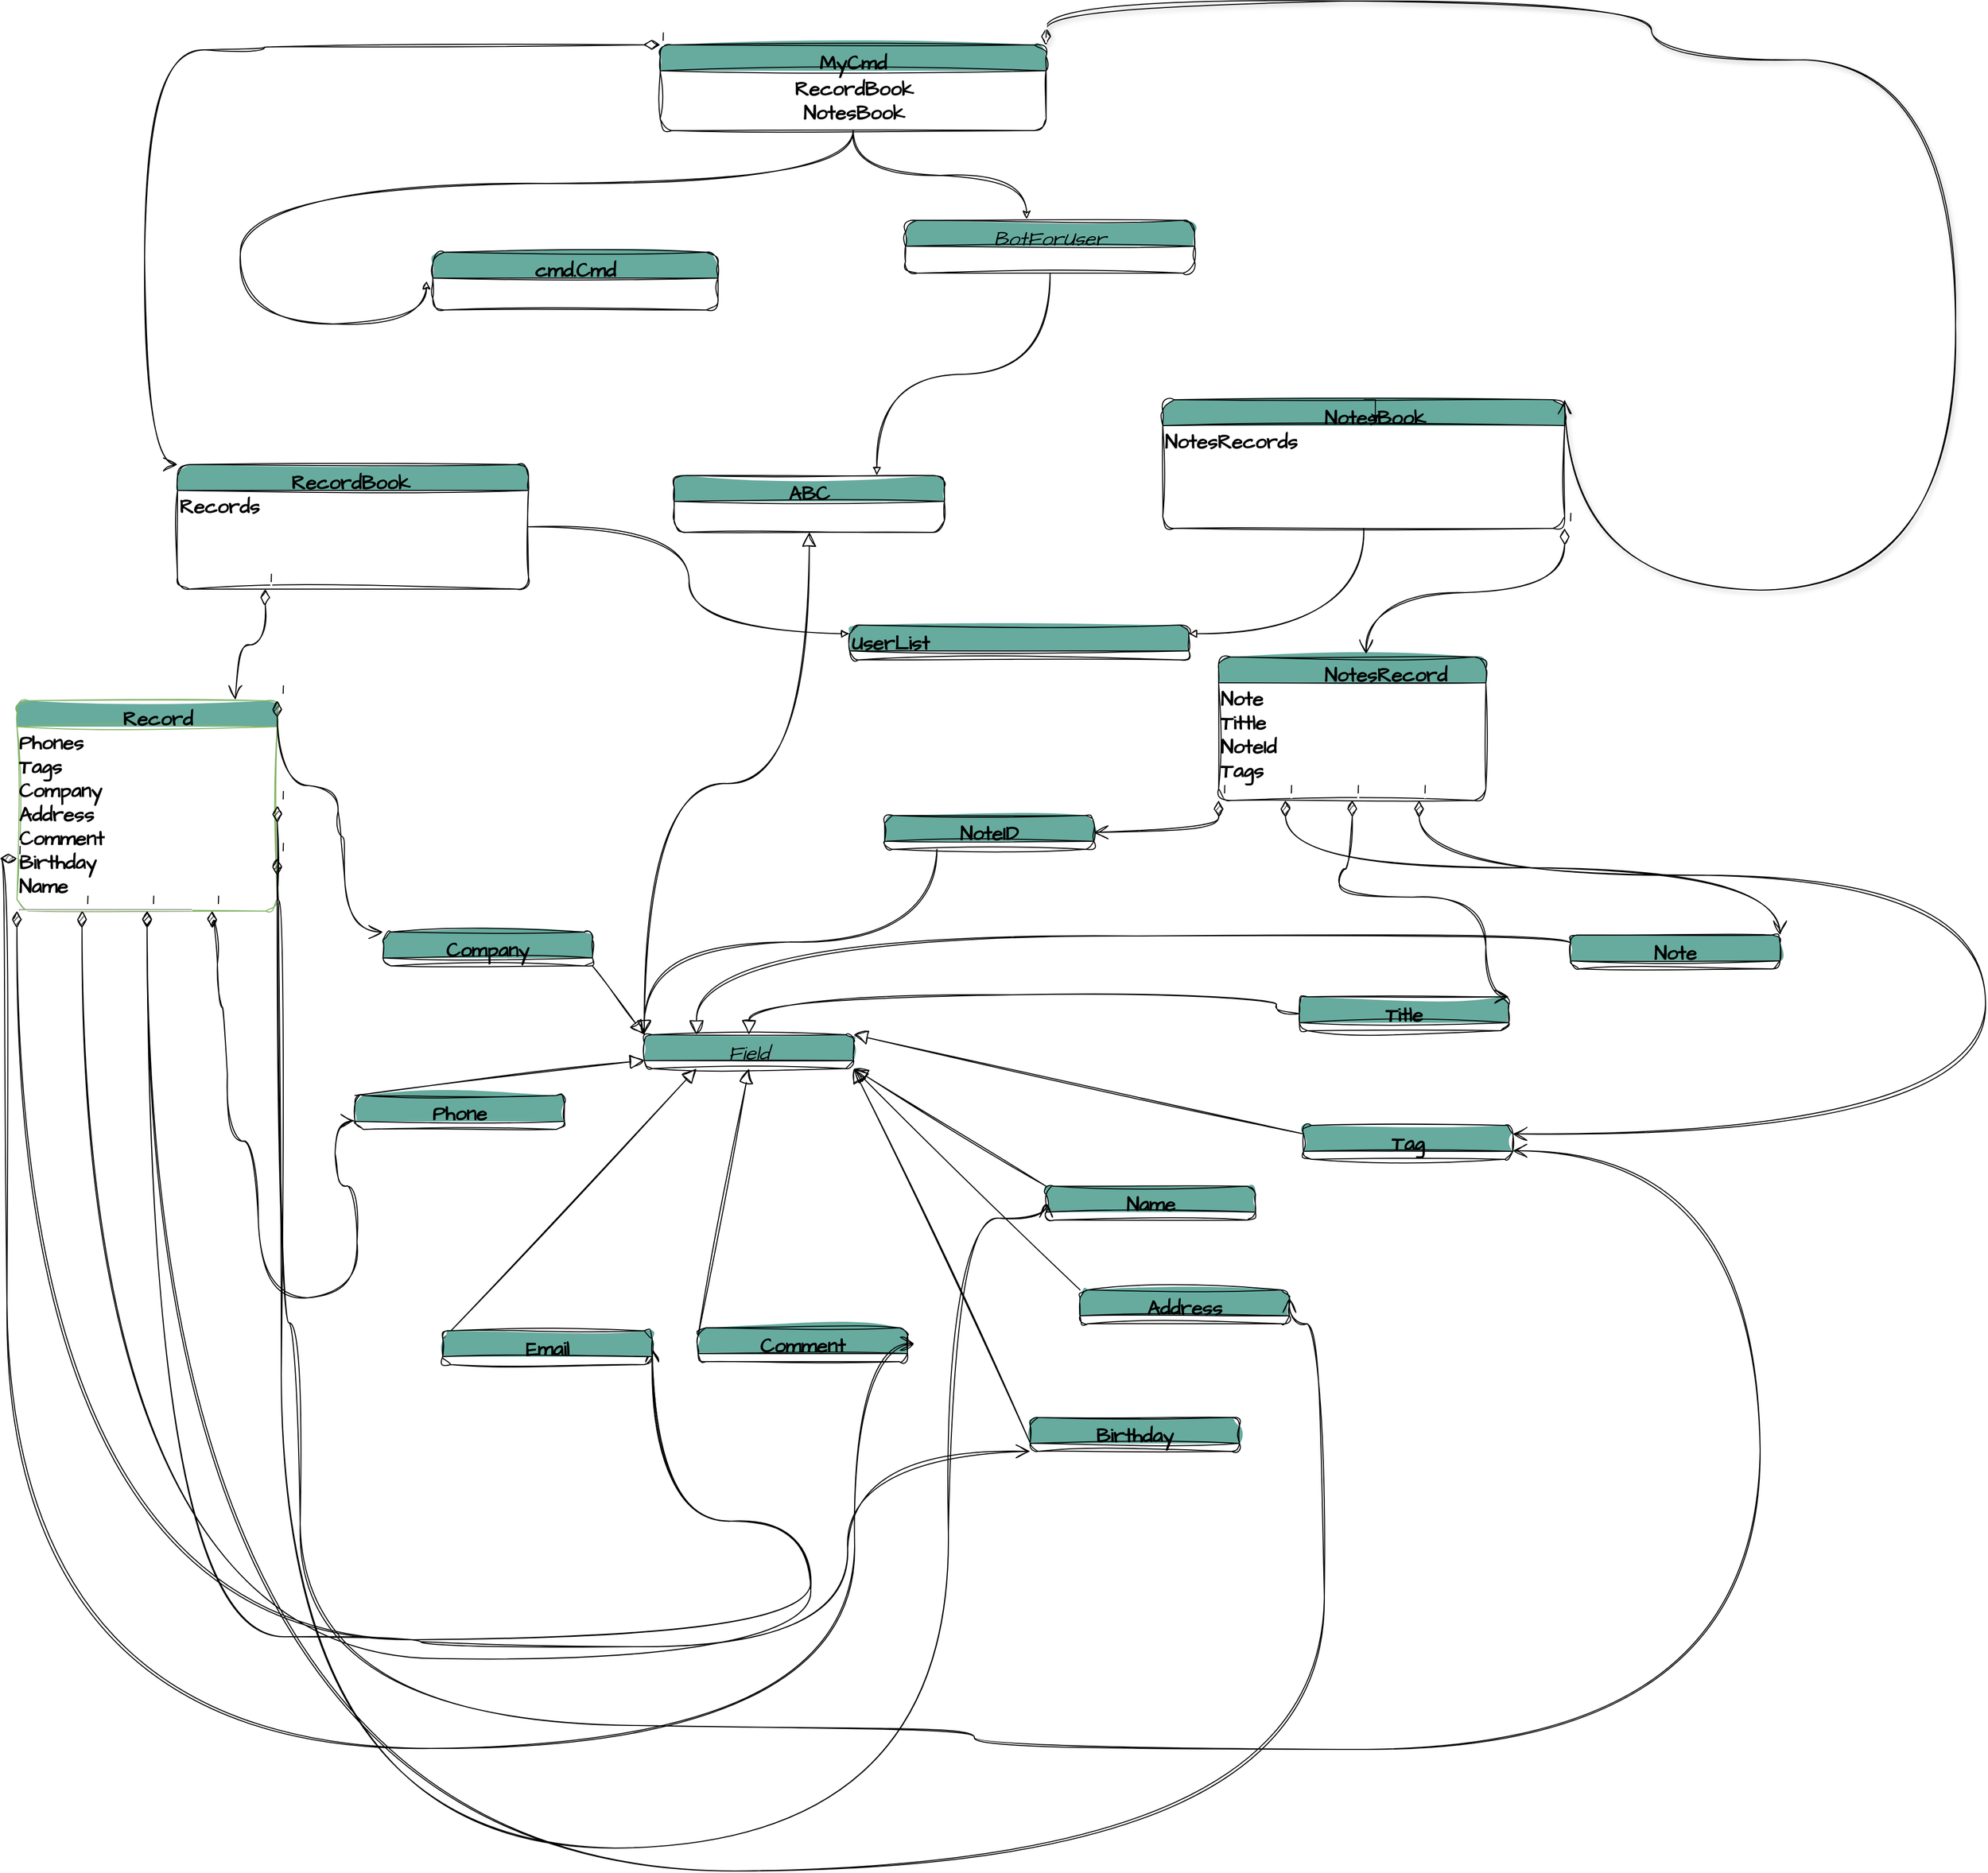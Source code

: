 <mxfile version="22.1.15" type="device">
  <diagram name="Page-1" id="c4acf3e9-155e-7222-9cf6-157b1a14988f">
    <mxGraphModel dx="1434" dy="1880" grid="0" gridSize="10" guides="1" tooltips="1" connect="1" arrows="1" fold="1" page="1" pageScale="1" pageWidth="850" pageHeight="1100" background="none" math="0" shadow="0">
      <root>
        <mxCell id="0" />
        <mxCell id="1" parent="0" />
        <mxCell id="hopD-SCEnYGvzA_qel6d-4" value="Field" style="swimlane;fontStyle=2;align=center;verticalAlign=top;childLayout=stackLayout;horizontal=1;startSize=26;horizontalStack=0;resizeParent=1;resizeParentMax=0;resizeLast=0;collapsible=1;marginBottom=0;whiteSpace=wrap;html=1;sketch=1;hachureGap=4;jiggle=2;curveFitting=1;fontFamily=Architects Daughter;fontSource=https%3A%2F%2Ffonts.googleapis.com%2Fcss%3Ffamily%3DArchitects%2BDaughter;fontSize=20;swimlaneFillColor=none;labelBackgroundColor=none;rounded=1;fillStyle=solid;fillColor=#67AB9F;" parent="1" vertex="1">
          <mxGeometry x="755" y="153" width="210" height="34" as="geometry">
            <mxRectangle x="470" y="540" width="80" height="40" as="alternateBounds" />
          </mxGeometry>
        </mxCell>
        <mxCell id="hopD-SCEnYGvzA_qel6d-12" value="ABC" style="swimlane;fontStyle=1;align=center;verticalAlign=top;childLayout=stackLayout;horizontal=1;startSize=26;horizontalStack=0;resizeParent=1;resizeParentMax=0;resizeLast=0;collapsible=1;marginBottom=0;whiteSpace=wrap;html=1;sketch=1;hachureGap=4;jiggle=2;curveFitting=1;fontFamily=Architects Daughter;fontSource=https%3A%2F%2Ffonts.googleapis.com%2Fcss%3Ffamily%3DArchitects%2BDaughter;fontSize=20;swimlaneFillColor=none;labelBackgroundColor=none;rounded=1;fillStyle=solid;fillColor=#67AB9F;" parent="1" vertex="1">
          <mxGeometry x="785" y="-408" width="271" height="57" as="geometry">
            <mxRectangle x="470" y="540" width="80" height="40" as="alternateBounds" />
          </mxGeometry>
        </mxCell>
        <mxCell id="hopD-SCEnYGvzA_qel6d-14" value="" style="endArrow=block;endFill=0;endSize=12;html=1;rounded=0;sketch=1;hachureGap=4;jiggle=2;curveFitting=1;fontFamily=Architects Daughter;fontSource=https%3A%2F%2Ffonts.googleapis.com%2Fcss%3Ffamily%3DArchitects%2BDaughter;fontSize=16;entryX=0.5;entryY=1;entryDx=0;entryDy=0;edgeStyle=orthogonalEdgeStyle;curved=1;startArrow=none;startFill=0;exitX=0;exitY=0;exitDx=0;exitDy=0;" parent="1" source="hopD-SCEnYGvzA_qel6d-4" target="hopD-SCEnYGvzA_qel6d-12" edge="1">
          <mxGeometry width="160" relative="1" as="geometry">
            <mxPoint x="847" y="472" as="sourcePoint" />
            <mxPoint x="1007" y="471.5" as="targetPoint" />
          </mxGeometry>
        </mxCell>
        <mxCell id="hopD-SCEnYGvzA_qel6d-15" value="Tag" style="swimlane;fontStyle=1;align=center;verticalAlign=top;childLayout=stackLayout;horizontal=1;startSize=26;horizontalStack=0;resizeParent=1;resizeParentMax=0;resizeLast=0;collapsible=1;marginBottom=0;whiteSpace=wrap;html=1;sketch=1;hachureGap=4;jiggle=2;curveFitting=1;fontFamily=Architects Daughter;fontSource=https%3A%2F%2Ffonts.googleapis.com%2Fcss%3Ffamily%3DArchitects%2BDaughter;fontSize=20;swimlaneFillColor=none;labelBackgroundColor=none;rounded=1;fillStyle=solid;gradientColor=none;fillColor=#67AB9F;" parent="1" vertex="1">
          <mxGeometry x="1416" y="244" width="210" height="34" as="geometry">
            <mxRectangle x="470" y="540" width="80" height="40" as="alternateBounds" />
          </mxGeometry>
        </mxCell>
        <mxCell id="hopD-SCEnYGvzA_qel6d-16" value="Company" style="swimlane;fontStyle=1;align=center;verticalAlign=top;childLayout=stackLayout;horizontal=1;startSize=26;horizontalStack=0;resizeParent=1;resizeParentMax=0;resizeLast=0;collapsible=1;marginBottom=0;whiteSpace=wrap;html=1;sketch=1;hachureGap=4;jiggle=2;curveFitting=1;fontFamily=Architects Daughter;fontSource=https%3A%2F%2Ffonts.googleapis.com%2Fcss%3Ffamily%3DArchitects%2BDaughter;fontSize=20;swimlaneFillColor=none;labelBackgroundColor=none;rounded=1;fillStyle=solid;fillColor=#67AB9F;" parent="1" vertex="1">
          <mxGeometry x="493" y="50" width="210" height="34" as="geometry">
            <mxRectangle x="470" y="540" width="80" height="40" as="alternateBounds" />
          </mxGeometry>
        </mxCell>
        <mxCell id="hopD-SCEnYGvzA_qel6d-17" value="Phone" style="swimlane;fontStyle=1;align=center;verticalAlign=top;childLayout=stackLayout;horizontal=1;startSize=26;horizontalStack=0;resizeParent=1;resizeParentMax=0;resizeLast=0;collapsible=1;marginBottom=0;whiteSpace=wrap;html=1;sketch=1;hachureGap=4;jiggle=2;curveFitting=1;fontFamily=Architects Daughter;fontSource=https%3A%2F%2Ffonts.googleapis.com%2Fcss%3Ffamily%3DArchitects%2BDaughter;fontSize=20;swimlaneFillColor=none;labelBackgroundColor=none;rounded=1;fillStyle=solid;fillColor=#67AB9F;" parent="1" vertex="1">
          <mxGeometry x="465" y="214" width="210" height="34" as="geometry">
            <mxRectangle x="470" y="540" width="80" height="40" as="alternateBounds" />
          </mxGeometry>
        </mxCell>
        <mxCell id="hopD-SCEnYGvzA_qel6d-19" value="Name" style="swimlane;fontStyle=1;align=center;verticalAlign=top;childLayout=stackLayout;horizontal=1;startSize=26;horizontalStack=0;resizeParent=1;resizeParentMax=0;resizeLast=0;collapsible=1;marginBottom=0;whiteSpace=wrap;html=1;sketch=1;hachureGap=4;jiggle=2;curveFitting=1;fontFamily=Architects Daughter;fontSource=https%3A%2F%2Ffonts.googleapis.com%2Fcss%3Ffamily%3DArchitects%2BDaughter;fontSize=20;swimlaneFillColor=none;labelBackgroundColor=none;rounded=1;fillStyle=solid;fillColor=#67AB9F;" parent="1" vertex="1">
          <mxGeometry x="1158" y="305" width="210" height="34" as="geometry">
            <mxRectangle x="470" y="540" width="80" height="40" as="alternateBounds" />
          </mxGeometry>
        </mxCell>
        <mxCell id="hopD-SCEnYGvzA_qel6d-21" value="Address" style="swimlane;fontStyle=1;align=center;verticalAlign=top;childLayout=stackLayout;horizontal=1;startSize=26;horizontalStack=0;resizeParent=1;resizeParentMax=0;resizeLast=0;collapsible=1;marginBottom=0;whiteSpace=wrap;html=1;sketch=1;hachureGap=4;jiggle=2;curveFitting=1;fontFamily=Architects Daughter;fontSource=https%3A%2F%2Ffonts.googleapis.com%2Fcss%3Ffamily%3DArchitects%2BDaughter;fontSize=20;swimlaneFillColor=default;labelBackgroundColor=none;rounded=1;fillStyle=solid;fillColor=#67AB9F;" parent="1" vertex="1">
          <mxGeometry x="1192" y="409" width="210" height="34" as="geometry">
            <mxRectangle x="470" y="540" width="80" height="40" as="alternateBounds" />
          </mxGeometry>
        </mxCell>
        <mxCell id="hopD-SCEnYGvzA_qel6d-23" value="Comment" style="swimlane;fontStyle=1;align=center;verticalAlign=top;childLayout=stackLayout;horizontal=1;startSize=26;horizontalStack=0;resizeParent=1;resizeParentMax=0;resizeLast=0;collapsible=1;marginBottom=0;whiteSpace=wrap;html=1;sketch=1;hachureGap=4;jiggle=2;curveFitting=1;fontFamily=Architects Daughter;fontSource=https%3A%2F%2Ffonts.googleapis.com%2Fcss%3Ffamily%3DArchitects%2BDaughter;fontSize=20;swimlaneFillColor=none;labelBackgroundColor=none;rounded=1;fillStyle=solid;fillColor=#67AB9F;" parent="1" vertex="1">
          <mxGeometry x="809" y="447" width="210" height="34" as="geometry">
            <mxRectangle x="470" y="540" width="80" height="40" as="alternateBounds" />
          </mxGeometry>
        </mxCell>
        <mxCell id="hopD-SCEnYGvzA_qel6d-24" value="Birthday" style="swimlane;fontStyle=1;align=center;verticalAlign=top;childLayout=stackLayout;horizontal=1;startSize=26;horizontalStack=0;resizeParent=1;resizeParentMax=0;resizeLast=0;collapsible=1;marginBottom=0;whiteSpace=wrap;html=1;sketch=1;hachureGap=4;jiggle=2;curveFitting=1;fontFamily=Architects Daughter;fontSource=https%3A%2F%2Ffonts.googleapis.com%2Fcss%3Ffamily%3DArchitects%2BDaughter;fontSize=20;swimlaneFillColor=none;labelBackgroundColor=none;rounded=1;fillStyle=solid;fillColor=#67AB9F;" parent="1" vertex="1">
          <mxGeometry x="1142" y="537" width="210" height="34" as="geometry">
            <mxRectangle x="470" y="540" width="80" height="40" as="alternateBounds" />
          </mxGeometry>
        </mxCell>
        <mxCell id="hopD-SCEnYGvzA_qel6d-25" value="&amp;nbsp; &amp;nbsp; &amp;nbsp; &amp;nbsp; &amp;nbsp; &amp;nbsp; &amp;nbsp;Record&lt;br&gt;Phones&lt;br&gt;Tags&lt;br&gt;Company&lt;br&gt;Address&lt;br&gt;Comment&lt;br&gt;Birthday&lt;br&gt;Name&lt;br&gt;&lt;hr&gt;" style="swimlane;fontStyle=1;align=left;verticalAlign=top;childLayout=stackLayout;horizontal=1;startSize=26;horizontalStack=0;resizeParent=1;resizeParentMax=0;resizeLast=0;collapsible=1;marginBottom=0;whiteSpace=wrap;html=1;sketch=1;hachureGap=4;jiggle=2;curveFitting=1;fontFamily=Architects Daughter;fontSource=https%3A%2F%2Ffonts.googleapis.com%2Fcss%3Ffamily%3DArchitects%2BDaughter;fontSize=20;swimlaneFillColor=default;labelBackgroundColor=none;rounded=1;fillStyle=solid;fillColor=#67AB9F;strokeColor=#82b366;" parent="1" vertex="1">
          <mxGeometry x="126" y="-182" width="261" height="211" as="geometry">
            <mxRectangle x="470" y="540" width="80" height="40" as="alternateBounds" />
          </mxGeometry>
        </mxCell>
        <mxCell id="hopD-SCEnYGvzA_qel6d-39" value="" style="endArrow=block;endFill=0;endSize=12;html=1;rounded=0;sketch=1;hachureGap=4;jiggle=2;curveFitting=1;fontFamily=Architects Daughter;fontSource=https%3A%2F%2Ffonts.googleapis.com%2Fcss%3Ffamily%3DArchitects%2BDaughter;fontSize=16;exitX=0;exitY=0;exitDx=0;exitDy=0;entryX=0;entryY=0.75;entryDx=0;entryDy=0;strokeWidth=1;" parent="1" source="hopD-SCEnYGvzA_qel6d-17" target="hopD-SCEnYGvzA_qel6d-4" edge="1">
          <mxGeometry width="160" relative="1" as="geometry">
            <mxPoint x="857" y="481.5" as="sourcePoint" />
            <mxPoint x="813" y="488" as="targetPoint" />
          </mxGeometry>
        </mxCell>
        <mxCell id="hopD-SCEnYGvzA_qel6d-40" value="" style="endArrow=block;endFill=0;endSize=12;html=1;rounded=0;sketch=1;hachureGap=4;jiggle=2;curveFitting=1;fontFamily=Architects Daughter;fontSource=https%3A%2F%2Ffonts.googleapis.com%2Fcss%3Ffamily%3DArchitects%2BDaughter;fontSize=16;exitX=1;exitY=1;exitDx=0;exitDy=0;entryX=0;entryY=0;entryDx=0;entryDy=0;strokeWidth=1;" parent="1" source="hopD-SCEnYGvzA_qel6d-16" target="hopD-SCEnYGvzA_qel6d-4" edge="1">
          <mxGeometry width="160" relative="1" as="geometry">
            <mxPoint x="885" y="595" as="sourcePoint" />
            <mxPoint x="830" y="486" as="targetPoint" />
          </mxGeometry>
        </mxCell>
        <mxCell id="hopD-SCEnYGvzA_qel6d-41" value="" style="endArrow=block;endFill=0;endSize=12;html=1;rounded=0;sketch=1;hachureGap=4;jiggle=2;curveFitting=1;fontFamily=Architects Daughter;fontSource=https%3A%2F%2Ffonts.googleapis.com%2Fcss%3Ffamily%3DArchitects%2BDaughter;fontSize=16;exitX=0;exitY=0;exitDx=0;exitDy=0;entryX=1;entryY=1;entryDx=0;entryDy=0;strokeWidth=1;" parent="1" source="hopD-SCEnYGvzA_qel6d-21" target="hopD-SCEnYGvzA_qel6d-4" edge="1">
          <mxGeometry width="160" relative="1" as="geometry">
            <mxPoint x="881" y="647" as="sourcePoint" />
            <mxPoint x="752" y="493" as="targetPoint" />
          </mxGeometry>
        </mxCell>
        <mxCell id="hopD-SCEnYGvzA_qel6d-46" value="" style="endArrow=block;endFill=0;endSize=12;html=1;rounded=0;sketch=1;hachureGap=4;jiggle=2;curveFitting=1;fontFamily=Architects Daughter;fontSource=https%3A%2F%2Ffonts.googleapis.com%2Fcss%3Ffamily%3DArchitects%2BDaughter;fontSize=16;exitX=0;exitY=0.75;exitDx=0;exitDy=0;entryX=1;entryY=1;entryDx=0;entryDy=0;strokeWidth=1;" parent="1" source="hopD-SCEnYGvzA_qel6d-24" target="hopD-SCEnYGvzA_qel6d-4" edge="1">
          <mxGeometry width="160" relative="1" as="geometry">
            <mxPoint x="1125.0" y="512" as="sourcePoint" />
            <mxPoint x="988.0" y="194" as="targetPoint" />
          </mxGeometry>
        </mxCell>
        <mxCell id="hopD-SCEnYGvzA_qel6d-47" value="" style="endArrow=block;endFill=0;endSize=12;html=1;rounded=0;sketch=1;hachureGap=4;jiggle=2;curveFitting=1;fontFamily=Architects Daughter;fontSource=https%3A%2F%2Ffonts.googleapis.com%2Fcss%3Ffamily%3DArchitects%2BDaughter;fontSize=16;exitX=0;exitY=0.25;exitDx=0;exitDy=0;entryX=0.25;entryY=1;entryDx=0;entryDy=0;strokeWidth=1;" parent="1" source="hopD-SCEnYGvzA_qel6d-20" target="hopD-SCEnYGvzA_qel6d-4" edge="1">
          <mxGeometry width="160" relative="1" as="geometry">
            <mxPoint x="879" y="749" as="sourcePoint" />
            <mxPoint x="740" y="502" as="targetPoint" />
          </mxGeometry>
        </mxCell>
        <mxCell id="hopD-SCEnYGvzA_qel6d-48" value="" style="endArrow=block;endFill=0;endSize=12;html=1;rounded=0;sketch=1;hachureGap=4;jiggle=2;curveFitting=1;fontFamily=Architects Daughter;fontSource=https%3A%2F%2Ffonts.googleapis.com%2Fcss%3Ffamily%3DArchitects%2BDaughter;fontSize=16;exitX=0;exitY=0.25;exitDx=0;exitDy=0;entryX=1;entryY=0;entryDx=0;entryDy=0;strokeWidth=1;" parent="1" source="hopD-SCEnYGvzA_qel6d-15" target="hopD-SCEnYGvzA_qel6d-4" edge="1">
          <mxGeometry width="160" relative="1" as="geometry">
            <mxPoint x="889" y="759" as="sourcePoint" />
            <mxPoint x="677" y="491" as="targetPoint" />
          </mxGeometry>
        </mxCell>
        <mxCell id="hopD-SCEnYGvzA_qel6d-49" value="" style="endArrow=block;endFill=0;endSize=12;html=1;rounded=0;sketch=1;hachureGap=4;jiggle=2;curveFitting=1;fontFamily=Architects Daughter;fontSource=https%3A%2F%2Ffonts.googleapis.com%2Fcss%3Ffamily%3DArchitects%2BDaughter;fontSize=16;exitX=0;exitY=0.25;exitDx=0;exitDy=0;strokeWidth=1;entryX=0.5;entryY=1;entryDx=0;entryDy=0;" parent="1" source="hopD-SCEnYGvzA_qel6d-23" target="hopD-SCEnYGvzA_qel6d-4" edge="1">
          <mxGeometry width="160" relative="1" as="geometry">
            <mxPoint x="899" y="769" as="sourcePoint" />
            <mxPoint x="954" y="185" as="targetPoint" />
          </mxGeometry>
        </mxCell>
        <mxCell id="hopD-SCEnYGvzA_qel6d-50" value="" style="endArrow=block;endFill=0;endSize=12;html=1;rounded=0;sketch=1;hachureGap=4;jiggle=2;curveFitting=1;fontFamily=Architects Daughter;fontSource=https%3A%2F%2Ffonts.googleapis.com%2Fcss%3Ffamily%3DArchitects%2BDaughter;fontSize=16;exitX=0;exitY=0;exitDx=0;exitDy=0;entryX=1;entryY=1;entryDx=0;entryDy=0;strokeWidth=1;" parent="1" source="hopD-SCEnYGvzA_qel6d-19" target="hopD-SCEnYGvzA_qel6d-4" edge="1">
          <mxGeometry width="160" relative="1" as="geometry">
            <mxPoint x="909" y="779" as="sourcePoint" />
            <mxPoint x="770" y="532" as="targetPoint" />
          </mxGeometry>
        </mxCell>
        <mxCell id="hopD-SCEnYGvzA_qel6d-51" value="1" style="endArrow=open;html=1;endSize=12;startArrow=diamondThin;startSize=14;startFill=1;edgeStyle=orthogonalEdgeStyle;align=left;verticalAlign=bottom;rounded=0;sketch=1;hachureGap=4;jiggle=2;curveFitting=1;fontFamily=Architects Daughter;fontSource=https%3A%2F%2Ffonts.googleapis.com%2Fcss%3Ffamily%3DArchitects%2BDaughter;fontSize=16;entryX=0;entryY=0.5;entryDx=0;entryDy=0;curved=1;exitX=1;exitY=0.5;exitDx=0;exitDy=0;" parent="1" source="hopD-SCEnYGvzA_qel6d-25" target="hopD-SCEnYGvzA_qel6d-19" edge="1">
          <mxGeometry x="-1" y="3" relative="1" as="geometry">
            <mxPoint x="400" y="551" as="sourcePoint" />
            <mxPoint x="587" y="912" as="targetPoint" />
            <Array as="points">
              <mxPoint x="387" y="19" />
              <mxPoint x="391" y="19" />
              <mxPoint x="391" y="969" />
              <mxPoint x="1060" y="969" />
              <mxPoint x="1060" y="337" />
            </Array>
          </mxGeometry>
        </mxCell>
        <mxCell id="hopD-SCEnYGvzA_qel6d-56" value="1" style="endArrow=open;html=1;endSize=12;startArrow=diamondThin;startSize=14;startFill=1;edgeStyle=orthogonalEdgeStyle;align=left;verticalAlign=bottom;rounded=0;sketch=1;hachureGap=4;jiggle=2;curveFitting=1;fontFamily=Architects Daughter;fontSource=https%3A%2F%2Ffonts.googleapis.com%2Fcss%3Ffamily%3DArchitects%2BDaughter;fontSize=16;exitX=0.75;exitY=1;exitDx=0;exitDy=0;entryX=0;entryY=0.75;entryDx=0;entryDy=0;curved=1;" parent="1" source="hopD-SCEnYGvzA_qel6d-25" target="hopD-SCEnYGvzA_qel6d-17" edge="1">
          <mxGeometry x="-1" y="3" relative="1" as="geometry">
            <mxPoint x="629" y="801" as="sourcePoint" />
            <mxPoint x="1164" y="614" as="targetPoint" />
            <Array as="points">
              <mxPoint x="322" y="39" />
              <mxPoint x="327" y="39" />
              <mxPoint x="327" y="126" />
              <mxPoint x="337" y="126" />
              <mxPoint x="337" y="260" />
              <mxPoint x="368" y="260" />
              <mxPoint x="368" y="417" />
              <mxPoint x="467" y="417" />
              <mxPoint x="467" y="305" />
              <mxPoint x="445" y="305" />
            </Array>
          </mxGeometry>
        </mxCell>
        <mxCell id="hopD-SCEnYGvzA_qel6d-57" value="1" style="endArrow=open;html=1;endSize=12;startArrow=diamondThin;startSize=14;startFill=1;edgeStyle=orthogonalEdgeStyle;align=left;verticalAlign=bottom;rounded=0;sketch=1;hachureGap=4;jiggle=2;curveFitting=1;fontFamily=Architects Daughter;fontSource=https%3A%2F%2Ffonts.googleapis.com%2Fcss%3Ffamily%3DArchitects%2BDaughter;fontSize=16;exitX=1;exitY=0;exitDx=0;exitDy=0;entryX=0;entryY=0;entryDx=0;entryDy=0;curved=1;strokeWidth=1;" parent="1" source="hopD-SCEnYGvzA_qel6d-25" target="hopD-SCEnYGvzA_qel6d-16" edge="1">
          <mxGeometry x="-1" y="3" relative="1" as="geometry">
            <mxPoint x="356" y="569" as="sourcePoint" />
            <mxPoint x="1105" y="602" as="targetPoint" />
            <Array as="points">
              <mxPoint x="387" y="-97" />
              <mxPoint x="448" y="-97" />
              <mxPoint x="448" y="-46" />
              <mxPoint x="455" y="-46" />
            </Array>
          </mxGeometry>
        </mxCell>
        <mxCell id="hopD-SCEnYGvzA_qel6d-58" value="1" style="endArrow=open;html=1;endSize=12;startArrow=diamondThin;startSize=14;startFill=1;edgeStyle=orthogonalEdgeStyle;align=left;verticalAlign=bottom;rounded=0;sketch=1;hachureGap=4;jiggle=2;curveFitting=1;fontFamily=Architects Daughter;fontSource=https%3A%2F%2Ffonts.googleapis.com%2Fcss%3Ffamily%3DArchitects%2BDaughter;fontSize=16;entryX=1;entryY=0.25;entryDx=0;entryDy=0;exitX=0.5;exitY=1;exitDx=0;exitDy=0;curved=1;" parent="1" source="hopD-SCEnYGvzA_qel6d-25" target="hopD-SCEnYGvzA_qel6d-21" edge="1">
          <mxGeometry x="-1" y="3" relative="1" as="geometry">
            <mxPoint x="371" y="567" as="sourcePoint" />
            <mxPoint x="1105" y="622" as="targetPoint" />
            <Array as="points">
              <mxPoint x="257" y="992" />
              <mxPoint x="1437" y="992" />
              <mxPoint x="1437" y="443" />
            </Array>
          </mxGeometry>
        </mxCell>
        <mxCell id="hopD-SCEnYGvzA_qel6d-60" value="1" style="endArrow=open;html=1;endSize=12;startArrow=diamondThin;startSize=14;startFill=1;edgeStyle=orthogonalEdgeStyle;align=left;verticalAlign=bottom;rounded=0;sketch=1;hachureGap=4;jiggle=2;curveFitting=1;fontFamily=Architects Daughter;fontSource=https%3A%2F%2Ffonts.googleapis.com%2Fcss%3Ffamily%3DArchitects%2BDaughter;fontSize=16;entryX=1;entryY=0.5;entryDx=0;entryDy=0;exitX=0.25;exitY=1;exitDx=0;exitDy=0;curved=1;" parent="1" source="hopD-SCEnYGvzA_qel6d-25" target="hopD-SCEnYGvzA_qel6d-20" edge="1">
          <mxGeometry x="-1" y="3" relative="1" as="geometry">
            <mxPoint x="306" y="569" as="sourcePoint" />
            <mxPoint x="1095" y="612" as="targetPoint" />
            <Array as="points">
              <mxPoint x="191" y="779" />
              <mxPoint x="922" y="779" />
              <mxPoint x="922" y="641" />
            </Array>
          </mxGeometry>
        </mxCell>
        <mxCell id="hopD-SCEnYGvzA_qel6d-61" value="1" style="endArrow=open;html=1;endSize=12;startArrow=diamondThin;startSize=14;startFill=1;edgeStyle=orthogonalEdgeStyle;align=left;verticalAlign=bottom;rounded=0;sketch=1;hachureGap=4;jiggle=2;curveFitting=1;fontFamily=Architects Daughter;fontSource=https%3A%2F%2Ffonts.googleapis.com%2Fcss%3Ffamily%3DArchitects%2BDaughter;fontSize=16;entryX=1.033;entryY=0.471;entryDx=0;entryDy=0;entryPerimeter=0;exitX=0;exitY=0.75;exitDx=0;exitDy=0;curved=1;" parent="1" source="hopD-SCEnYGvzA_qel6d-25" target="hopD-SCEnYGvzA_qel6d-23" edge="1">
          <mxGeometry x="-1" y="3" relative="1" as="geometry">
            <mxPoint x="181" y="560" as="sourcePoint" />
            <mxPoint x="1104" y="639" as="targetPoint" />
            <Array as="points">
              <mxPoint x="116" y="-24" />
              <mxPoint x="116" y="869" />
              <mxPoint x="966" y="869" />
            </Array>
          </mxGeometry>
        </mxCell>
        <mxCell id="hopD-SCEnYGvzA_qel6d-62" value="1" style="endArrow=open;html=1;endSize=12;startArrow=diamondThin;startSize=14;startFill=1;edgeStyle=orthogonalEdgeStyle;align=left;verticalAlign=bottom;rounded=0;sketch=1;hachureGap=4;jiggle=2;curveFitting=1;fontFamily=Architects Daughter;fontSource=https%3A%2F%2Ffonts.googleapis.com%2Fcss%3Ffamily%3DArchitects%2BDaughter;fontSize=16;entryX=0;entryY=1;entryDx=0;entryDy=0;exitX=0.5;exitY=1;exitDx=0;exitDy=0;curved=1;" parent="1" source="hopD-SCEnYGvzA_qel6d-25" target="hopD-SCEnYGvzA_qel6d-24" edge="1">
          <mxGeometry x="-1" y="3" relative="1" as="geometry">
            <mxPoint x="220" y="585" as="sourcePoint" />
            <mxPoint x="1056" y="989" as="targetPoint" />
            <Array as="points">
              <mxPoint x="257" y="757" />
              <mxPoint x="531" y="757" />
              <mxPoint x="531" y="767" />
              <mxPoint x="959" y="767" />
            </Array>
          </mxGeometry>
        </mxCell>
        <mxCell id="hopD-SCEnYGvzA_qel6d-63" value="NoteID" style="swimlane;fontStyle=1;align=center;verticalAlign=top;childLayout=stackLayout;horizontal=1;startSize=26;horizontalStack=0;resizeParent=1;resizeParentMax=0;resizeLast=0;collapsible=1;marginBottom=0;whiteSpace=wrap;html=1;sketch=1;hachureGap=4;jiggle=2;curveFitting=1;fontFamily=Architects Daughter;fontSource=https%3A%2F%2Ffonts.googleapis.com%2Fcss%3Ffamily%3DArchitects%2BDaughter;fontSize=20;swimlaneFillColor=none;labelBackgroundColor=none;rounded=1;fillColor=#67AB9F;fillStyle=solid;" parent="1" vertex="1">
          <mxGeometry x="996" y="-67" width="210" height="34" as="geometry">
            <mxRectangle x="470" y="540" width="80" height="40" as="alternateBounds" />
          </mxGeometry>
        </mxCell>
        <mxCell id="hopD-SCEnYGvzA_qel6d-64" value="Title" style="swimlane;fontStyle=1;align=center;verticalAlign=top;childLayout=stackLayout;horizontal=1;startSize=26;horizontalStack=0;resizeParent=1;resizeParentMax=0;resizeLast=0;collapsible=1;marginBottom=0;whiteSpace=wrap;html=1;sketch=1;hachureGap=4;jiggle=2;curveFitting=1;fontFamily=Architects Daughter;fontSource=https%3A%2F%2Ffonts.googleapis.com%2Fcss%3Ffamily%3DArchitects%2BDaughter;fontSize=20;swimlaneFillColor=none;labelBackgroundColor=none;rounded=1;fillColor=#67AB9F;fillStyle=solid;" parent="1" vertex="1">
          <mxGeometry x="1412" y="115" width="210" height="34" as="geometry">
            <mxRectangle x="470" y="540" width="80" height="40" as="alternateBounds" />
          </mxGeometry>
        </mxCell>
        <mxCell id="hopD-SCEnYGvzA_qel6d-65" value="Note" style="swimlane;fontStyle=1;align=center;verticalAlign=top;childLayout=stackLayout;horizontal=1;startSize=26;horizontalStack=0;resizeParent=1;resizeParentMax=0;resizeLast=0;collapsible=1;marginBottom=0;whiteSpace=wrap;html=1;sketch=1;hachureGap=4;jiggle=2;curveFitting=1;fontFamily=Architects Daughter;fontSource=https%3A%2F%2Ffonts.googleapis.com%2Fcss%3Ffamily%3DArchitects%2BDaughter;fontSize=20;swimlaneFillColor=none;labelBackgroundColor=none;rounded=1;fillColor=#67AB9F;fillStyle=solid;" parent="1" vertex="1">
          <mxGeometry x="1684" y="53" width="210" height="34" as="geometry">
            <mxRectangle x="470" y="540" width="80" height="40" as="alternateBounds" />
          </mxGeometry>
        </mxCell>
        <mxCell id="hopD-SCEnYGvzA_qel6d-68" value="&amp;nbsp; &amp;nbsp; &amp;nbsp; &amp;nbsp; &amp;nbsp; &amp;nbsp; &amp;nbsp;NotesRecord&lt;br&gt;Note&lt;br&gt;Tittle&lt;br&gt;NoteId&lt;br&gt;Tags&lt;br&gt;&lt;br&gt;&lt;br&gt;" style="swimlane;fontStyle=1;align=left;verticalAlign=top;childLayout=stackLayout;horizontal=1;startSize=26;horizontalStack=0;resizeParent=1;resizeParentMax=0;resizeLast=0;collapsible=1;marginBottom=0;whiteSpace=wrap;html=1;sketch=1;hachureGap=4;jiggle=2;curveFitting=1;fontFamily=Architects Daughter;fontSource=https%3A%2F%2Ffonts.googleapis.com%2Fcss%3Ffamily%3DArchitects%2BDaughter;fontSize=20;swimlaneFillColor=none;labelBackgroundColor=none;rounded=1;fillColor=#67AB9F;fillStyle=solid;" parent="1" vertex="1">
          <mxGeometry x="1331" y="-226" width="268" height="144" as="geometry">
            <mxRectangle x="470" y="540" width="80" height="40" as="alternateBounds" />
          </mxGeometry>
        </mxCell>
        <mxCell id="hopD-SCEnYGvzA_qel6d-69" value="1" style="endArrow=open;html=1;endSize=12;startArrow=diamondThin;startSize=14;startFill=1;edgeStyle=orthogonalEdgeStyle;align=left;verticalAlign=bottom;rounded=0;sketch=1;hachureGap=4;jiggle=2;curveFitting=1;fontFamily=Architects Daughter;fontSource=https%3A%2F%2Ffonts.googleapis.com%2Fcss%3Ffamily%3DArchitects%2BDaughter;fontSize=16;exitX=0;exitY=1;exitDx=0;exitDy=0;entryX=1;entryY=0.5;entryDx=0;entryDy=0;curved=1;" parent="1" source="hopD-SCEnYGvzA_qel6d-68" target="hopD-SCEnYGvzA_qel6d-63" edge="1">
          <mxGeometry x="-1" y="3" relative="1" as="geometry">
            <mxPoint x="881" y="979" as="sourcePoint" />
            <mxPoint x="980" y="183" as="targetPoint" />
          </mxGeometry>
        </mxCell>
        <mxCell id="hopD-SCEnYGvzA_qel6d-70" value="1" style="endArrow=open;html=1;endSize=12;startArrow=diamondThin;startSize=14;startFill=1;edgeStyle=orthogonalEdgeStyle;align=left;verticalAlign=bottom;rounded=0;sketch=1;hachureGap=4;jiggle=2;curveFitting=1;fontFamily=Architects Daughter;fontSource=https%3A%2F%2Ffonts.googleapis.com%2Fcss%3Ffamily%3DArchitects%2BDaughter;fontSize=16;curved=1;exitX=0.5;exitY=1;exitDx=0;exitDy=0;entryX=1;entryY=0;entryDx=0;entryDy=0;" parent="1" source="hopD-SCEnYGvzA_qel6d-68" target="hopD-SCEnYGvzA_qel6d-64" edge="1">
          <mxGeometry x="-1" y="3" relative="1" as="geometry">
            <mxPoint x="1232" y="333" as="sourcePoint" />
            <mxPoint x="1529" y="15" as="targetPoint" />
            <Array as="points">
              <mxPoint x="1465" y="-13" />
              <mxPoint x="1452" y="-13" />
              <mxPoint x="1452" y="15" />
              <mxPoint x="1599" y="15" />
              <mxPoint x="1599" y="115" />
            </Array>
          </mxGeometry>
        </mxCell>
        <mxCell id="hopD-SCEnYGvzA_qel6d-71" value="1" style="endArrow=open;html=1;endSize=12;startArrow=diamondThin;startSize=14;startFill=1;edgeStyle=orthogonalEdgeStyle;align=left;verticalAlign=bottom;rounded=0;sketch=1;hachureGap=4;jiggle=2;curveFitting=1;fontFamily=Architects Daughter;fontSource=https%3A%2F%2Ffonts.googleapis.com%2Fcss%3Ffamily%3DArchitects%2BDaughter;fontSize=16;entryX=1;entryY=0;entryDx=0;entryDy=0;curved=1;exitX=0.25;exitY=1;exitDx=0;exitDy=0;" parent="1" source="hopD-SCEnYGvzA_qel6d-68" target="hopD-SCEnYGvzA_qel6d-65" edge="1">
          <mxGeometry x="-1" y="3" relative="1" as="geometry">
            <mxPoint x="1256" y="327" as="sourcePoint" />
            <mxPoint x="1003" y="80" as="targetPoint" />
          </mxGeometry>
        </mxCell>
        <mxCell id="hopD-SCEnYGvzA_qel6d-72" value="1" style="endArrow=open;html=1;endSize=12;startArrow=diamondThin;startSize=14;startFill=1;edgeStyle=orthogonalEdgeStyle;align=left;verticalAlign=bottom;rounded=0;sketch=1;hachureGap=4;jiggle=2;curveFitting=1;fontFamily=Architects Daughter;fontSource=https%3A%2F%2Ffonts.googleapis.com%2Fcss%3Ffamily%3DArchitects%2BDaughter;fontSize=16;entryX=1;entryY=0.25;entryDx=0;entryDy=0;curved=1;exitX=0.75;exitY=1;exitDx=0;exitDy=0;" parent="1" source="hopD-SCEnYGvzA_qel6d-68" target="hopD-SCEnYGvzA_qel6d-15" edge="1">
          <mxGeometry x="-1" y="3" relative="1" as="geometry">
            <mxPoint x="1227" y="360" as="sourcePoint" />
            <mxPoint x="1089" y="861" as="targetPoint" />
            <Array as="points">
              <mxPoint x="2100" y="-7" />
              <mxPoint x="2100" y="253" />
            </Array>
          </mxGeometry>
        </mxCell>
        <mxCell id="hopD-SCEnYGvzA_qel6d-73" value="1" style="endArrow=open;html=1;endSize=12;startArrow=diamondThin;startSize=14;startFill=1;edgeStyle=orthogonalEdgeStyle;align=left;verticalAlign=bottom;rounded=0;sketch=1;hachureGap=4;jiggle=2;curveFitting=1;fontFamily=Architects Daughter;fontSource=https%3A%2F%2Ffonts.googleapis.com%2Fcss%3Ffamily%3DArchitects%2BDaughter;fontSize=16;entryX=1;entryY=0.75;entryDx=0;entryDy=0;curved=1;exitX=1;exitY=0.75;exitDx=0;exitDy=0;" parent="1" source="hopD-SCEnYGvzA_qel6d-25" target="hopD-SCEnYGvzA_qel6d-15" edge="1">
          <mxGeometry x="-1" y="3" relative="1" as="geometry">
            <mxPoint x="410" y="561" as="sourcePoint" />
            <mxPoint x="1131" y="1021" as="targetPoint" />
            <Array as="points">
              <mxPoint x="387" y="442" />
              <mxPoint x="410" y="442" />
              <mxPoint x="410" y="846" />
              <mxPoint x="1086" y="846" />
              <mxPoint x="1086" y="870" />
              <mxPoint x="1874" y="870" />
              <mxPoint x="1874" y="270" />
            </Array>
          </mxGeometry>
        </mxCell>
        <mxCell id="hopD-SCEnYGvzA_qel6d-74" value="" style="endArrow=block;endFill=0;endSize=12;html=1;rounded=0;sketch=1;hachureGap=4;jiggle=2;curveFitting=1;fontFamily=Architects Daughter;fontSource=https%3A%2F%2Ffonts.googleapis.com%2Fcss%3Ffamily%3DArchitects%2BDaughter;fontSize=16;exitX=0.25;exitY=1;exitDx=0;exitDy=0;edgeStyle=orthogonalEdgeStyle;curved=1;entryX=0;entryY=0;entryDx=0;entryDy=0;strokeWidth=1;" parent="1" source="hopD-SCEnYGvzA_qel6d-63" target="hopD-SCEnYGvzA_qel6d-4" edge="1">
          <mxGeometry width="160" relative="1" as="geometry">
            <mxPoint x="830" y="206" as="sourcePoint" />
            <mxPoint x="762" y="447" as="targetPoint" />
          </mxGeometry>
        </mxCell>
        <mxCell id="hopD-SCEnYGvzA_qel6d-75" value="" style="endArrow=block;endFill=0;endSize=12;html=1;rounded=0;sketch=1;hachureGap=4;jiggle=2;curveFitting=1;fontFamily=Architects Daughter;fontSource=https%3A%2F%2Ffonts.googleapis.com%2Fcss%3Ffamily%3DArchitects%2BDaughter;fontSize=16;exitX=0;exitY=0.5;exitDx=0;exitDy=0;entryX=0.5;entryY=0;entryDx=0;entryDy=0;edgeStyle=orthogonalEdgeStyle;curved=1;strokeWidth=1;" parent="1" source="hopD-SCEnYGvzA_qel6d-64" target="hopD-SCEnYGvzA_qel6d-4" edge="1">
          <mxGeometry width="160" relative="1" as="geometry">
            <mxPoint x="840" y="216" as="sourcePoint" />
            <mxPoint x="772" y="457" as="targetPoint" />
            <Array as="points">
              <mxPoint x="1389" y="113" />
              <mxPoint x="860" y="113" />
            </Array>
          </mxGeometry>
        </mxCell>
        <mxCell id="hopD-SCEnYGvzA_qel6d-76" value="" style="endArrow=block;endFill=0;endSize=12;html=1;rounded=0;sketch=1;hachureGap=4;jiggle=2;curveFitting=1;fontFamily=Architects Daughter;fontSource=https%3A%2F%2Ffonts.googleapis.com%2Fcss%3Ffamily%3DArchitects%2BDaughter;fontSize=16;exitX=0;exitY=0.25;exitDx=0;exitDy=0;edgeStyle=orthogonalEdgeStyle;curved=1;entryX=0.25;entryY=0;entryDx=0;entryDy=0;strokeWidth=1;" parent="1" source="hopD-SCEnYGvzA_qel6d-65" target="hopD-SCEnYGvzA_qel6d-4" edge="1">
          <mxGeometry width="160" relative="1" as="geometry">
            <mxPoint x="742" y="85" as="sourcePoint" />
            <mxPoint x="656" y="449" as="targetPoint" />
            <Array as="points">
              <mxPoint x="808" y="54" />
            </Array>
          </mxGeometry>
        </mxCell>
        <mxCell id="hopD-SCEnYGvzA_qel6d-90" style="edgeStyle=orthogonalEdgeStyle;rounded=0;sketch=1;hachureGap=4;jiggle=2;curveFitting=1;orthogonalLoop=1;jettySize=auto;html=1;entryX=0;entryY=0.25;entryDx=0;entryDy=0;fontFamily=Architects Daughter;fontSource=https%3A%2F%2Ffonts.googleapis.com%2Fcss%3Ffamily%3DArchitects%2BDaughter;fontSize=16;curved=1;endArrow=block;endFill=0;" parent="1" source="hopD-SCEnYGvzA_qel6d-77" target="hopD-SCEnYGvzA_qel6d-85" edge="1">
          <mxGeometry relative="1" as="geometry" />
        </mxCell>
        <mxCell id="hopD-SCEnYGvzA_qel6d-77" value="&amp;nbsp; &amp;nbsp; &amp;nbsp; &amp;nbsp; &amp;nbsp; &amp;nbsp; &amp;nbsp; RecordBook&lt;br&gt;Records" style="swimlane;fontStyle=1;align=left;verticalAlign=top;childLayout=stackLayout;horizontal=1;startSize=26;horizontalStack=0;resizeParent=1;resizeParentMax=0;resizeLast=0;collapsible=1;marginBottom=0;whiteSpace=wrap;html=1;sketch=1;hachureGap=4;jiggle=2;curveFitting=1;fontFamily=Architects Daughter;fontSource=https%3A%2F%2Ffonts.googleapis.com%2Fcss%3Ffamily%3DArchitects%2BDaughter;fontSize=20;swimlaneFillColor=none;labelBackgroundColor=none;rounded=1;fillColor=#67AB9F;fillStyle=solid;" parent="1" vertex="1">
          <mxGeometry x="287" y="-419" width="352" height="125" as="geometry">
            <mxRectangle x="470" y="540" width="80" height="40" as="alternateBounds" />
          </mxGeometry>
        </mxCell>
        <mxCell id="hopD-SCEnYGvzA_qel6d-89" style="edgeStyle=orthogonalEdgeStyle;rounded=0;sketch=1;hachureGap=4;jiggle=2;curveFitting=1;orthogonalLoop=1;jettySize=auto;html=1;fontFamily=Architects Daughter;fontSource=https%3A%2F%2Ffonts.googleapis.com%2Fcss%3Ffamily%3DArchitects%2BDaughter;fontSize=16;curved=1;entryX=1;entryY=0.25;entryDx=0;entryDy=0;endArrow=block;endFill=0;" parent="1" source="hopD-SCEnYGvzA_qel6d-78" target="hopD-SCEnYGvzA_qel6d-85" edge="1">
          <mxGeometry relative="1" as="geometry">
            <mxPoint x="1182.412" y="-259.176" as="targetPoint" />
          </mxGeometry>
        </mxCell>
        <mxCell id="hopD-SCEnYGvzA_qel6d-78" value="&amp;nbsp; &amp;nbsp; &amp;nbsp; &amp;nbsp; &amp;nbsp; &amp;nbsp; &amp;nbsp; &amp;nbsp; &amp;nbsp; &amp;nbsp; NotesBook&lt;br&gt;NotesRecords" style="swimlane;fontStyle=1;align=left;verticalAlign=top;childLayout=stackLayout;horizontal=1;startSize=26;horizontalStack=0;resizeParent=1;resizeParentMax=0;resizeLast=0;collapsible=1;marginBottom=0;whiteSpace=wrap;html=1;sketch=1;hachureGap=4;jiggle=2;curveFitting=1;fontFamily=Architects Daughter;fontSource=https%3A%2F%2Ffonts.googleapis.com%2Fcss%3Ffamily%3DArchitects%2BDaughter;fontSize=20;swimlaneFillColor=none;labelBackgroundColor=none;rounded=1;fillStyle=solid;fillColor=#67AB9F;" parent="1" vertex="1">
          <mxGeometry x="1275" y="-484" width="403" height="129" as="geometry">
            <mxRectangle x="470" y="540" width="80" height="40" as="alternateBounds" />
          </mxGeometry>
        </mxCell>
        <mxCell id="hopD-SCEnYGvzA_qel6d-79" value="1" style="endArrow=open;html=1;endSize=12;startArrow=diamondThin;startSize=14;startFill=0;edgeStyle=orthogonalEdgeStyle;align=left;verticalAlign=bottom;rounded=0;sketch=1;hachureGap=4;jiggle=2;curveFitting=1;fontFamily=Architects Daughter;fontSource=https%3A%2F%2Ffonts.googleapis.com%2Fcss%3Ffamily%3DArchitects%2BDaughter;fontSize=16;entryX=0.839;entryY=-0.005;entryDx=0;entryDy=0;entryPerimeter=0;curved=1;exitX=0.25;exitY=1;exitDx=0;exitDy=0;strokeWidth=1;" parent="1" source="hopD-SCEnYGvzA_qel6d-77" target="hopD-SCEnYGvzA_qel6d-25" edge="1">
          <mxGeometry x="-1" y="3" relative="1" as="geometry">
            <mxPoint x="496" y="-94" as="sourcePoint" />
            <mxPoint x="828" y="207" as="targetPoint" />
          </mxGeometry>
        </mxCell>
        <mxCell id="hopD-SCEnYGvzA_qel6d-80" value="1" style="endArrow=open;html=1;endSize=12;startArrow=diamondThin;startSize=14;startFill=0;edgeStyle=orthogonalEdgeStyle;align=left;verticalAlign=bottom;rounded=0;sketch=1;hachureGap=4;jiggle=2;curveFitting=1;fontFamily=Architects Daughter;fontSource=https%3A%2F%2Ffonts.googleapis.com%2Fcss%3Ffamily%3DArchitects%2BDaughter;fontSize=16;entryX=0.552;entryY=-0.021;entryDx=0;entryDy=0;entryPerimeter=0;curved=1;exitX=1;exitY=1;exitDx=0;exitDy=0;" parent="1" source="hopD-SCEnYGvzA_qel6d-78" target="hopD-SCEnYGvzA_qel6d-68" edge="1">
          <mxGeometry x="-1" y="3" relative="1" as="geometry">
            <mxPoint x="506" y="-84" as="sourcePoint" />
            <mxPoint x="369" y="367" as="targetPoint" />
          </mxGeometry>
        </mxCell>
        <mxCell id="hopD-SCEnYGvzA_qel6d-84" style="edgeStyle=orthogonalEdgeStyle;rounded=0;sketch=1;hachureGap=4;jiggle=2;curveFitting=1;orthogonalLoop=1;jettySize=auto;html=1;fontFamily=Architects Daughter;fontSource=https%3A%2F%2Ffonts.googleapis.com%2Fcss%3Ffamily%3DArchitects%2BDaughter;fontSize=16;entryX=0.419;entryY=-0.023;entryDx=0;entryDy=0;entryPerimeter=0;curved=1;" parent="1" source="hopD-SCEnYGvzA_qel6d-81" target="hopD-SCEnYGvzA_qel6d-82" edge="1">
          <mxGeometry relative="1" as="geometry">
            <mxPoint x="835" y="-337" as="targetPoint" />
          </mxGeometry>
        </mxCell>
        <mxCell id="hopD-SCEnYGvzA_qel6d-81" value="MyCmd" style="swimlane;fontStyle=1;align=center;verticalAlign=top;childLayout=stackLayout;horizontal=1;startSize=26;horizontalStack=0;resizeParent=1;resizeParentMax=0;resizeLast=0;collapsible=1;marginBottom=0;whiteSpace=wrap;html=1;sketch=1;hachureGap=4;jiggle=2;curveFitting=1;fontFamily=Architects Daughter;fontSource=https%3A%2F%2Ffonts.googleapis.com%2Fcss%3Ffamily%3DArchitects%2BDaughter;fontSize=20;swimlaneFillColor=none;labelBackgroundColor=none;rounded=1;fillColor=#67AB9F;fillStyle=solid;" parent="1" vertex="1">
          <mxGeometry x="771" y="-840" width="387" height="86" as="geometry">
            <mxRectangle x="470" y="540" width="80" height="40" as="alternateBounds" />
          </mxGeometry>
        </mxCell>
        <mxCell id="hopD-SCEnYGvzA_qel6d-102" value="&lt;b&gt;RecordBook&lt;br&gt;NotesBook&lt;/b&gt;" style="text;html=1;align=center;verticalAlign=middle;resizable=0;points=[];autosize=1;strokeColor=none;fillColor=none;fontSize=20;fontFamily=Architects Daughter;" parent="hopD-SCEnYGvzA_qel6d-81" vertex="1">
          <mxGeometry y="26" width="387" height="60" as="geometry" />
        </mxCell>
        <mxCell id="hopD-SCEnYGvzA_qel6d-83" style="edgeStyle=orthogonalEdgeStyle;rounded=0;sketch=1;hachureGap=4;jiggle=2;curveFitting=1;orthogonalLoop=1;jettySize=auto;html=1;fontFamily=Architects Daughter;fontSource=https%3A%2F%2Ffonts.googleapis.com%2Fcss%3Ffamily%3DArchitects%2BDaughter;fontSize=16;entryX=0.75;entryY=0;entryDx=0;entryDy=0;curved=1;startArrow=none;startFill=0;endArrow=block;endFill=0;" parent="1" source="hopD-SCEnYGvzA_qel6d-82" target="hopD-SCEnYGvzA_qel6d-12" edge="1">
          <mxGeometry relative="1" as="geometry">
            <mxPoint x="777" y="-25" as="targetPoint" />
          </mxGeometry>
        </mxCell>
        <mxCell id="hopD-SCEnYGvzA_qel6d-82" value="BotForUser" style="swimlane;fontStyle=2;align=center;verticalAlign=top;childLayout=stackLayout;horizontal=1;startSize=26;horizontalStack=0;resizeParent=1;resizeParentMax=0;resizeLast=0;collapsible=1;marginBottom=0;whiteSpace=wrap;html=1;sketch=1;hachureGap=4;jiggle=2;curveFitting=1;fontFamily=Architects Daughter;fontSource=https%3A%2F%2Ffonts.googleapis.com%2Fcss%3Ffamily%3DArchitects%2BDaughter;fontSize=20;swimlaneFillColor=none;labelBackgroundColor=none;rounded=1;fillColor=#67AB9F;fillStyle=solid;" parent="1" vertex="1">
          <mxGeometry x="1017" y="-664" width="290" height="53" as="geometry">
            <mxRectangle x="470" y="540" width="80" height="40" as="alternateBounds" />
          </mxGeometry>
        </mxCell>
        <mxCell id="hopD-SCEnYGvzA_qel6d-85" value="UserList" style="swimlane;fontStyle=1;align=left;verticalAlign=top;childLayout=stackLayout;horizontal=1;startSize=26;horizontalStack=0;resizeParent=1;resizeParentMax=0;resizeLast=0;collapsible=1;marginBottom=0;whiteSpace=wrap;html=1;sketch=1;hachureGap=4;jiggle=2;curveFitting=1;fontFamily=Architects Daughter;fontSource=https%3A%2F%2Ffonts.googleapis.com%2Fcss%3Ffamily%3DArchitects%2BDaughter;fontSize=20;swimlaneFillColor=none;labelBackgroundColor=none;rounded=1;fillColor=#67AB9F;fillStyle=solid;" parent="1" vertex="1">
          <mxGeometry x="961" y="-258" width="340" height="35" as="geometry">
            <mxRectangle x="470" y="540" width="80" height="40" as="alternateBounds" />
          </mxGeometry>
        </mxCell>
        <mxCell id="hopD-SCEnYGvzA_qel6d-86" value="cmd.Cmd" style="swimlane;fontStyle=1;align=center;verticalAlign=top;childLayout=stackLayout;horizontal=1;startSize=26;horizontalStack=0;resizeParent=1;resizeParentMax=0;resizeLast=0;collapsible=1;marginBottom=0;whiteSpace=wrap;html=1;sketch=1;hachureGap=4;jiggle=2;curveFitting=1;fontFamily=Architects Daughter;fontSource=https%3A%2F%2Ffonts.googleapis.com%2Fcss%3Ffamily%3DArchitects%2BDaughter;fontSize=20;swimlaneFillColor=none;labelBackgroundColor=none;rounded=1;fillColor=#67AB9F;fillStyle=solid;" parent="1" vertex="1">
          <mxGeometry x="543" y="-632" width="286" height="58" as="geometry">
            <mxRectangle x="470" y="540" width="80" height="40" as="alternateBounds" />
          </mxGeometry>
        </mxCell>
        <mxCell id="hopD-SCEnYGvzA_qel6d-87" style="edgeStyle=orthogonalEdgeStyle;rounded=0;sketch=1;hachureGap=4;jiggle=2;curveFitting=1;orthogonalLoop=1;jettySize=auto;html=1;entryX=-0.022;entryY=0.5;entryDx=0;entryDy=0;entryPerimeter=0;fontFamily=Architects Daughter;fontSource=https%3A%2F%2Ffonts.googleapis.com%2Fcss%3Ffamily%3DArchitects%2BDaughter;fontSize=16;curved=1;" parent="1" source="hopD-SCEnYGvzA_qel6d-81" target="hopD-SCEnYGvzA_qel6d-86" edge="1">
          <mxGeometry relative="1" as="geometry">
            <Array as="points">
              <mxPoint x="350" y="-701" />
              <mxPoint x="350" y="-560" />
            </Array>
          </mxGeometry>
        </mxCell>
        <mxCell id="hopD-SCEnYGvzA_qel6d-94" value="" style="endArrow=open;html=1;endSize=12;startArrow=diamondThin;startSize=14;startFill=1;edgeStyle=orthogonalEdgeStyle;align=left;verticalAlign=bottom;rounded=0;sketch=1;hachureGap=4;jiggle=2;curveFitting=1;fontFamily=Architects Daughter;fontSource=https%3A%2F%2Ffonts.googleapis.com%2Fcss%3Ffamily%3DArchitects%2BDaughter;fontSize=16;entryX=1;entryY=0.5;entryDx=0;entryDy=0;exitX=0;exitY=1;exitDx=0;exitDy=0;curved=1;" parent="1" source="hopD-SCEnYGvzA_qel6d-25" target="hopD-SCEnYGvzA_qel6d-20" edge="1">
          <mxGeometry x="-1" y="3" relative="1" as="geometry">
            <mxPoint x="230" y="124" as="sourcePoint" />
            <mxPoint x="1056" y="989" as="targetPoint" />
            <Array as="points">
              <mxPoint x="126" y="760" />
              <mxPoint x="922" y="760" />
              <mxPoint x="922" y="641" />
            </Array>
          </mxGeometry>
        </mxCell>
        <mxCell id="hopD-SCEnYGvzA_qel6d-20" value="Email" style="swimlane;fontStyle=1;align=center;verticalAlign=top;childLayout=stackLayout;horizontal=1;startSize=26;horizontalStack=0;resizeParent=1;resizeParentMax=0;resizeLast=0;collapsible=1;marginBottom=0;whiteSpace=wrap;html=1;sketch=1;hachureGap=4;jiggle=2;curveFitting=1;fontFamily=Architects Daughter;fontSource=https%3A%2F%2Ffonts.googleapis.com%2Fcss%3Ffamily%3DArchitects%2BDaughter;fontSize=20;swimlaneFillColor=none;labelBackgroundColor=none;rounded=1;fillColor=#67AB9F;fillStyle=solid;" parent="1" vertex="1">
          <mxGeometry x="553" y="450" width="210" height="34" as="geometry">
            <mxRectangle x="470" y="540" width="80" height="40" as="alternateBounds" />
          </mxGeometry>
        </mxCell>
        <mxCell id="hopD-SCEnYGvzA_qel6d-104" value="1" style="endArrow=open;html=1;endSize=12;startArrow=diamondThin;startSize=14;startFill=0;edgeStyle=orthogonalEdgeStyle;align=left;verticalAlign=bottom;rounded=0;sketch=1;hachureGap=4;jiggle=2;curveFitting=1;fontFamily=Architects Daughter;fontSource=https%3A%2F%2Ffonts.googleapis.com%2Fcss%3Ffamily%3DArchitects%2BDaughter;fontSize=16;entryX=0;entryY=0;entryDx=0;entryDy=0;curved=1;strokeWidth=1;exitX=0;exitY=0;exitDx=0;exitDy=0;" parent="1" source="hopD-SCEnYGvzA_qel6d-81" target="hopD-SCEnYGvzA_qel6d-77" edge="1">
          <mxGeometry x="-1" y="3" relative="1" as="geometry">
            <mxPoint x="277" y="-830" as="sourcePoint" />
            <mxPoint x="355" y="-173" as="targetPoint" />
            <Array as="points">
              <mxPoint x="374" y="-840" />
              <mxPoint x="374" y="-835" />
              <mxPoint x="254" y="-835" />
            </Array>
          </mxGeometry>
        </mxCell>
        <mxCell id="hopD-SCEnYGvzA_qel6d-105" value="1" style="endArrow=open;html=1;endSize=12;startArrow=diamondThin;startSize=14;startFill=0;edgeStyle=orthogonalEdgeStyle;align=left;verticalAlign=bottom;rounded=0;sketch=1;hachureGap=4;jiggle=2;curveFitting=1;fontFamily=Architects Daughter;fontSource=https%3A%2F%2Ffonts.googleapis.com%2Fcss%3Ffamily%3DArchitects%2BDaughter;fontSize=16;entryX=1;entryY=0;entryDx=0;entryDy=0;curved=1;strokeWidth=1;exitX=1;exitY=0;exitDx=0;exitDy=0;shadow=1;" parent="1" source="hopD-SCEnYGvzA_qel6d-81" target="hopD-SCEnYGvzA_qel6d-78" edge="1">
          <mxGeometry x="-1" y="3" relative="1" as="geometry">
            <mxPoint x="781" y="-830" as="sourcePoint" />
            <mxPoint x="264" y="-292" as="targetPoint" />
            <Array as="points">
              <mxPoint x="1158" y="-884" />
              <mxPoint x="1765" y="-884" />
              <mxPoint x="1765" y="-825" />
              <mxPoint x="2070" y="-825" />
              <mxPoint x="2070" y="-293" />
              <mxPoint x="1678" y="-293" />
            </Array>
          </mxGeometry>
        </mxCell>
        <mxCell id="hopD-SCEnYGvzA_qel6d-106" style="edgeStyle=orthogonalEdgeStyle;rounded=0;orthogonalLoop=1;jettySize=auto;html=1;exitX=0.5;exitY=0;exitDx=0;exitDy=0;entryX=0.529;entryY=0.176;entryDx=0;entryDy=0;entryPerimeter=0;" parent="1" source="hopD-SCEnYGvzA_qel6d-78" target="hopD-SCEnYGvzA_qel6d-78" edge="1">
          <mxGeometry relative="1" as="geometry" />
        </mxCell>
      </root>
    </mxGraphModel>
  </diagram>
</mxfile>
